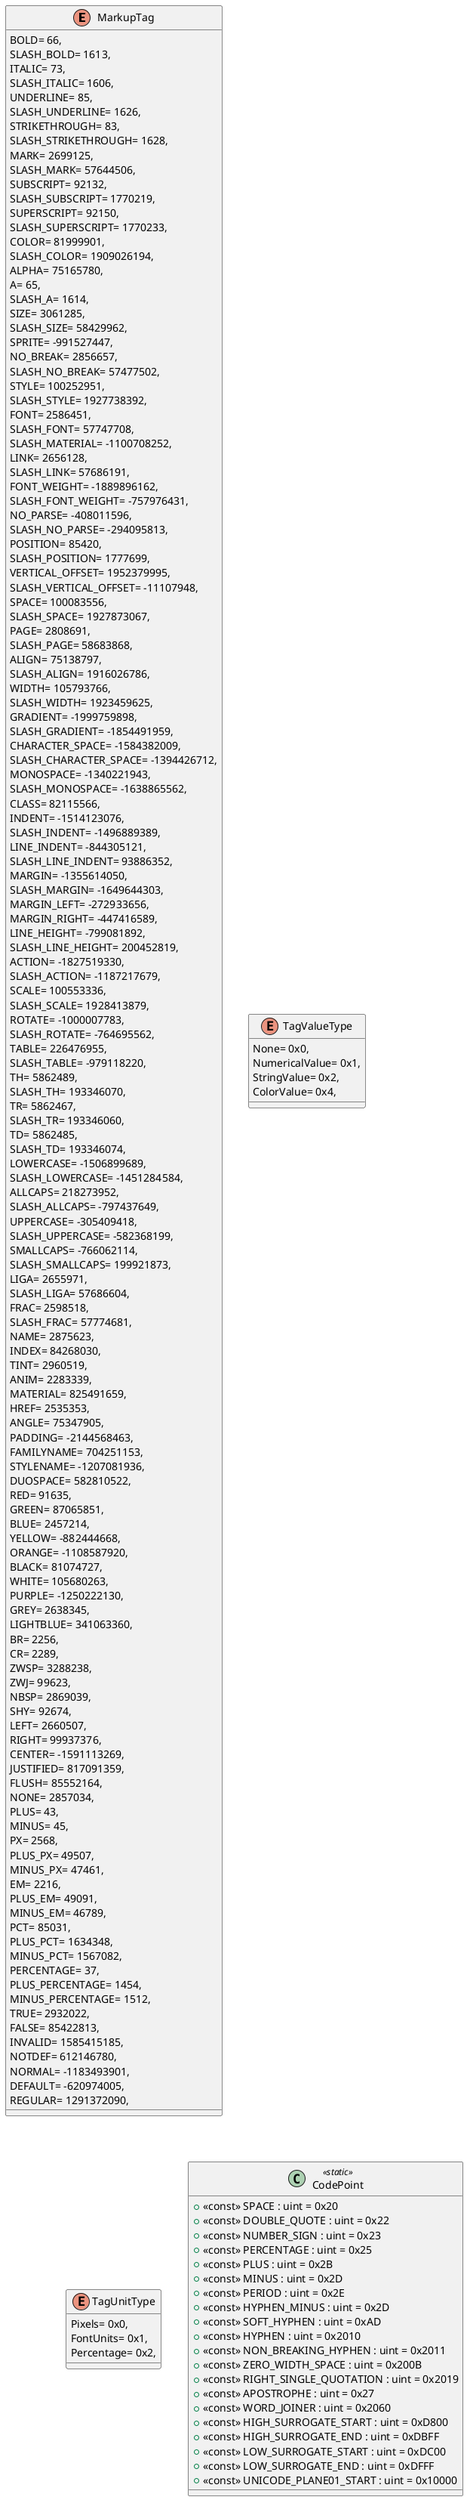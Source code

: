 @startuml
enum MarkupTag {
    BOLD= 66,
    SLASH_BOLD= 1613,
    ITALIC= 73,
    SLASH_ITALIC= 1606,
    UNDERLINE= 85,
    SLASH_UNDERLINE= 1626,
    STRIKETHROUGH= 83,
    SLASH_STRIKETHROUGH= 1628,
    MARK= 2699125,
    SLASH_MARK= 57644506,
    SUBSCRIPT= 92132,
    SLASH_SUBSCRIPT= 1770219,
    SUPERSCRIPT= 92150,
    SLASH_SUPERSCRIPT= 1770233,
    COLOR= 81999901,
    SLASH_COLOR= 1909026194,
    ALPHA= 75165780,
    A= 65,
    SLASH_A= 1614,
    SIZE= 3061285,
    SLASH_SIZE= 58429962,
    SPRITE= -991527447,
    NO_BREAK= 2856657,
    SLASH_NO_BREAK= 57477502,
    STYLE= 100252951,
    SLASH_STYLE= 1927738392,
    FONT= 2586451,
    SLASH_FONT= 57747708,
    SLASH_MATERIAL= -1100708252,
    LINK= 2656128,
    SLASH_LINK= 57686191,
    FONT_WEIGHT= -1889896162,
    SLASH_FONT_WEIGHT= -757976431,
    NO_PARSE= -408011596,
    SLASH_NO_PARSE= -294095813,
    POSITION= 85420,
    SLASH_POSITION= 1777699,
    VERTICAL_OFFSET= 1952379995,
    SLASH_VERTICAL_OFFSET= -11107948,
    SPACE= 100083556,
    SLASH_SPACE= 1927873067,
    PAGE= 2808691,
    SLASH_PAGE= 58683868,
    ALIGN= 75138797,
    SLASH_ALIGN= 1916026786,
    WIDTH= 105793766,
    SLASH_WIDTH= 1923459625,
    GRADIENT= -1999759898,
    SLASH_GRADIENT= -1854491959,
    CHARACTER_SPACE= -1584382009,
    SLASH_CHARACTER_SPACE= -1394426712,
    MONOSPACE= -1340221943,
    SLASH_MONOSPACE= -1638865562,
    CLASS= 82115566,
    INDENT= -1514123076,
    SLASH_INDENT= -1496889389,
    LINE_INDENT= -844305121,
    SLASH_LINE_INDENT= 93886352,
    MARGIN= -1355614050,
    SLASH_MARGIN= -1649644303,
    MARGIN_LEFT= -272933656,
    MARGIN_RIGHT= -447416589,
    LINE_HEIGHT= -799081892,
    SLASH_LINE_HEIGHT= 200452819,
    ACTION= -1827519330,
    SLASH_ACTION= -1187217679,
    SCALE= 100553336,
    SLASH_SCALE= 1928413879,
    ROTATE= -1000007783,
    SLASH_ROTATE= -764695562,
    TABLE= 226476955,
    SLASH_TABLE= -979118220,
    TH= 5862489,
    SLASH_TH= 193346070,
    TR= 5862467,
    SLASH_TR= 193346060,
    TD= 5862485,
    SLASH_TD= 193346074,
    LOWERCASE= -1506899689,
    SLASH_LOWERCASE= -1451284584,
    ALLCAPS= 218273952,
    SLASH_ALLCAPS= -797437649,
    UPPERCASE= -305409418,
    SLASH_UPPERCASE= -582368199,
    SMALLCAPS= -766062114,
    SLASH_SMALLCAPS= 199921873,
    LIGA= 2655971,
    SLASH_LIGA= 57686604,
    FRAC= 2598518,
    SLASH_FRAC= 57774681,
    NAME= 2875623,
    INDEX= 84268030,
    TINT= 2960519,
    ANIM= 2283339,
    MATERIAL= 825491659,
    HREF= 2535353,
    ANGLE= 75347905,
    PADDING= -2144568463,
    FAMILYNAME= 704251153,
    STYLENAME= -1207081936,
    DUOSPACE= 582810522,
    RED= 91635,
    GREEN= 87065851,
    BLUE= 2457214,
    YELLOW= -882444668,
    ORANGE= -1108587920,
    BLACK= 81074727,
    WHITE= 105680263,
    PURPLE= -1250222130,
    GREY= 2638345,
    LIGHTBLUE= 341063360,
    BR= 2256,
    CR= 2289,
    ZWSP= 3288238,
    ZWJ= 99623,
    NBSP= 2869039,
    SHY= 92674,
    LEFT= 2660507,
    RIGHT= 99937376,
    CENTER= -1591113269,
    JUSTIFIED= 817091359,
    FLUSH= 85552164,
    NONE= 2857034,
    PLUS= 43,
    MINUS= 45,
    PX= 2568,
    PLUS_PX= 49507,
    MINUS_PX= 47461,
    EM= 2216,
    PLUS_EM= 49091,
    MINUS_EM= 46789,
    PCT= 85031,
    PLUS_PCT= 1634348,
    MINUS_PCT= 1567082,
    PERCENTAGE= 37,
    PLUS_PERCENTAGE= 1454,
    MINUS_PERCENTAGE= 1512,
    TRUE= 2932022,
    FALSE= 85422813,
    INVALID= 1585415185,
    NOTDEF= 612146780,
    NORMAL= -1183493901,
    DEFAULT= -620974005,
    REGULAR= 1291372090,
}
enum TagValueType {
    None= 0x0,
    NumericalValue= 0x1,
    StringValue= 0x2,
    ColorValue= 0x4,
}
enum TagUnitType {
    Pixels= 0x0,
    FontUnits= 0x1,
    Percentage= 0x2,
}
class CodePoint <<static>> {
    + <<const>> SPACE : uint = 0x20
    + <<const>> DOUBLE_QUOTE : uint = 0x22
    + <<const>> NUMBER_SIGN : uint = 0x23
    + <<const>> PERCENTAGE : uint = 0x25
    + <<const>> PLUS : uint = 0x2B
    + <<const>> MINUS : uint = 0x2D
    + <<const>> PERIOD : uint = 0x2E
    + <<const>> HYPHEN_MINUS : uint = 0x2D
    + <<const>> SOFT_HYPHEN : uint = 0xAD
    + <<const>> HYPHEN : uint = 0x2010
    + <<const>> NON_BREAKING_HYPHEN : uint = 0x2011
    + <<const>> ZERO_WIDTH_SPACE : uint = 0x200B
    + <<const>> RIGHT_SINGLE_QUOTATION : uint = 0x2019
    + <<const>> APOSTROPHE : uint = 0x27
    + <<const>> WORD_JOINER : uint = 0x2060
    + <<const>> HIGH_SURROGATE_START : uint = 0xD800
    + <<const>> HIGH_SURROGATE_END : uint = 0xDBFF
    + <<const>> LOW_SURROGATE_START : uint = 0xDC00
    + <<const>> LOW_SURROGATE_END : uint = 0xDFFF
    + <<const>> UNICODE_PLANE01_START : uint = 0x10000
}
@enduml
